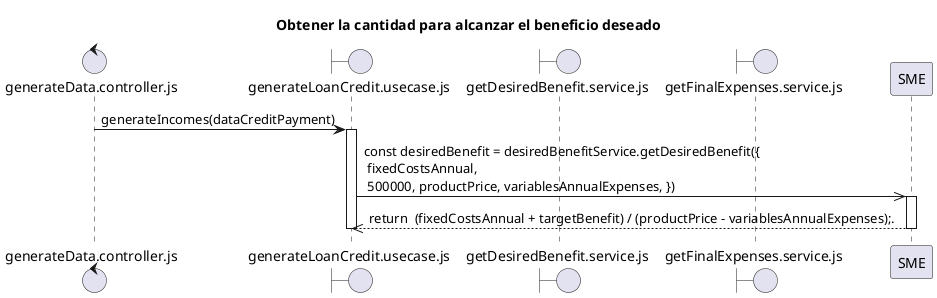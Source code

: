 @startuml Obtener la cantidad para alcanzar el beneficio deseado.plantuml
title "Obtener la cantidad para alcanzar el beneficio deseado"

control "generateData.controller.js" as C
boundary "generateLoanCredit.usecase.js" as UC
boundary "getDesiredBenefit.service.js" as SCDB
boundary "getFinalExpenses.service.js" as SCP

C -> UC: generateIncomes(dataCreditPayment)
activate UC
    UC ->> SME: const desiredBenefit = desiredBenefitService.getDesiredBenefit({\n fixedCostsAnnual,\n 500000, productPrice, variablesAnnualExpenses, })
    activate SME
    SME -->> UC: return  (fixedCostsAnnual + targetBenefit) / (productPrice - variablesAnnualExpenses);.
    deactivate SME
deactivate UC


@enduml